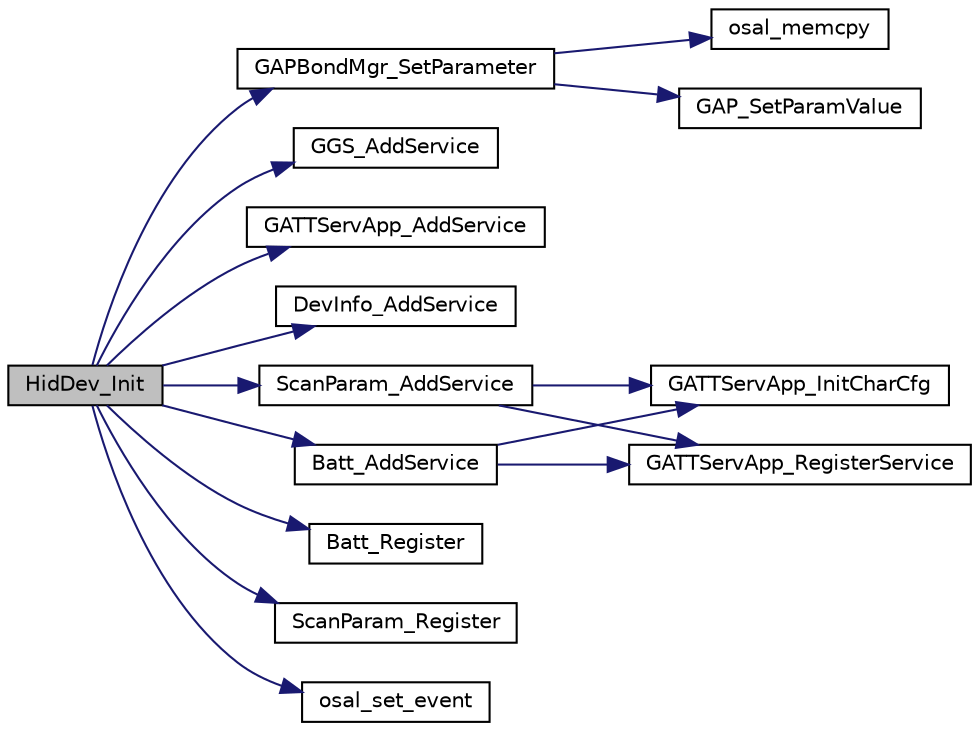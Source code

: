digraph "HidDev_Init"
{
  edge [fontname="Helvetica",fontsize="10",labelfontname="Helvetica",labelfontsize="10"];
  node [fontname="Helvetica",fontsize="10",shape=record];
  rankdir="LR";
  Node1 [label="HidDev_Init",height=0.2,width=0.4,color="black", fillcolor="grey75", style="filled" fontcolor="black"];
  Node1 -> Node2 [color="midnightblue",fontsize="10",style="solid",fontname="Helvetica"];
  Node2 [label="GAPBondMgr_SetParameter",height=0.2,width=0.4,color="black", fillcolor="white", style="filled",URL="$group___g_a_p_r_o_l_e_s___b_o_n_d_m_g_r___a_p_i.html#ga8c64e3dc3c38caafb72a9bb37c4b7b53",tooltip="Set a GAP Bond Manager parameter. "];
  Node2 -> Node3 [color="midnightblue",fontsize="10",style="solid",fontname="Helvetica"];
  Node3 [label="osal_memcpy",height=0.2,width=0.4,color="black", fillcolor="white", style="filled",URL="$_o_s_a_l_8c.html#ab944e6de468a807639e215e24ed0ddbc"];
  Node2 -> Node4 [color="midnightblue",fontsize="10",style="solid",fontname="Helvetica"];
  Node4 [label="GAP_SetParamValue",height=0.2,width=0.4,color="black", fillcolor="white", style="filled",URL="$group___g_a_p___a_p_i.html#ga45fab6682fc253681d7abe697a4fc0b5",tooltip="Set a GAP Parameter value. Use this function to change the default GAP parameter values. "];
  Node1 -> Node5 [color="midnightblue",fontsize="10",style="solid",fontname="Helvetica"];
  Node5 [label="GGS_AddService",height=0.2,width=0.4,color="black", fillcolor="white", style="filled",URL="$gapgattserver_8h.html#a378d66bb6f1fc9863df3727a6920c752",tooltip="Add function for the GAP GATT Service. "];
  Node1 -> Node6 [color="midnightblue",fontsize="10",style="solid",fontname="Helvetica"];
  Node6 [label="GATTServApp_AddService",height=0.2,width=0.4,color="black", fillcolor="white", style="filled",URL="$group___g_a_t_t___s_e_r_v___a_p_p___a_p_i.html#ga726a49f31f433e4d38257002f2179f67",tooltip="Add function for the GATT Service. "];
  Node1 -> Node7 [color="midnightblue",fontsize="10",style="solid",fontname="Helvetica"];
  Node7 [label="DevInfo_AddService",height=0.2,width=0.4,color="black", fillcolor="white", style="filled",URL="$devinfoservice_8c.html#ad0caa0b1979e874973e9478e7cf9e74b"];
  Node1 -> Node8 [color="midnightblue",fontsize="10",style="solid",fontname="Helvetica"];
  Node8 [label="Batt_AddService",height=0.2,width=0.4,color="black", fillcolor="white", style="filled",URL="$battservice_8c.html#a39e8c44103048166b029a42c4164f8b3"];
  Node8 -> Node9 [color="midnightblue",fontsize="10",style="solid",fontname="Helvetica"];
  Node9 [label="GATTServApp_InitCharCfg",height=0.2,width=0.4,color="black", fillcolor="white", style="filled",URL="$group___g_a_t_t___s_e_r_v___a_p_p___a_p_i.html#gaa547859c48b173ca305804106db58a5c",tooltip="Initialize the client characteristic configuration table. "];
  Node8 -> Node10 [color="midnightblue",fontsize="10",style="solid",fontname="Helvetica"];
  Node10 [label="GATTServApp_RegisterService",height=0.2,width=0.4,color="black", fillcolor="white", style="filled",URL="$group___g_a_t_t___s_e_r_v___a_p_p___a_p_i.html#gad7307aa233319061ec29184e4b3caf80",tooltip="Register a service&#39;s attribute list and callback functions with the GATT Server Application. "];
  Node1 -> Node11 [color="midnightblue",fontsize="10",style="solid",fontname="Helvetica"];
  Node11 [label="ScanParam_AddService",height=0.2,width=0.4,color="black", fillcolor="white", style="filled",URL="$scanparamservice_8c.html#ab1515f578daa011acb6eec747b968477"];
  Node11 -> Node9 [color="midnightblue",fontsize="10",style="solid",fontname="Helvetica"];
  Node11 -> Node10 [color="midnightblue",fontsize="10",style="solid",fontname="Helvetica"];
  Node1 -> Node12 [color="midnightblue",fontsize="10",style="solid",fontname="Helvetica"];
  Node12 [label="Batt_Register",height=0.2,width=0.4,color="black", fillcolor="white", style="filled",URL="$battservice_8c.html#a69b5f431a6e1d3ca81f09d93c93f5789"];
  Node1 -> Node13 [color="midnightblue",fontsize="10",style="solid",fontname="Helvetica"];
  Node13 [label="ScanParam_Register",height=0.2,width=0.4,color="black", fillcolor="white", style="filled",URL="$scanparamservice_8c.html#a7bdf8ebeffc79a13db60d9da3d059fde"];
  Node1 -> Node14 [color="midnightblue",fontsize="10",style="solid",fontname="Helvetica"];
  Node14 [label="osal_set_event",height=0.2,width=0.4,color="black", fillcolor="white", style="filled",URL="$_o_s_a_l_8c.html#a67e62da8a1085ffe8f6a06c88736666a"];
}
